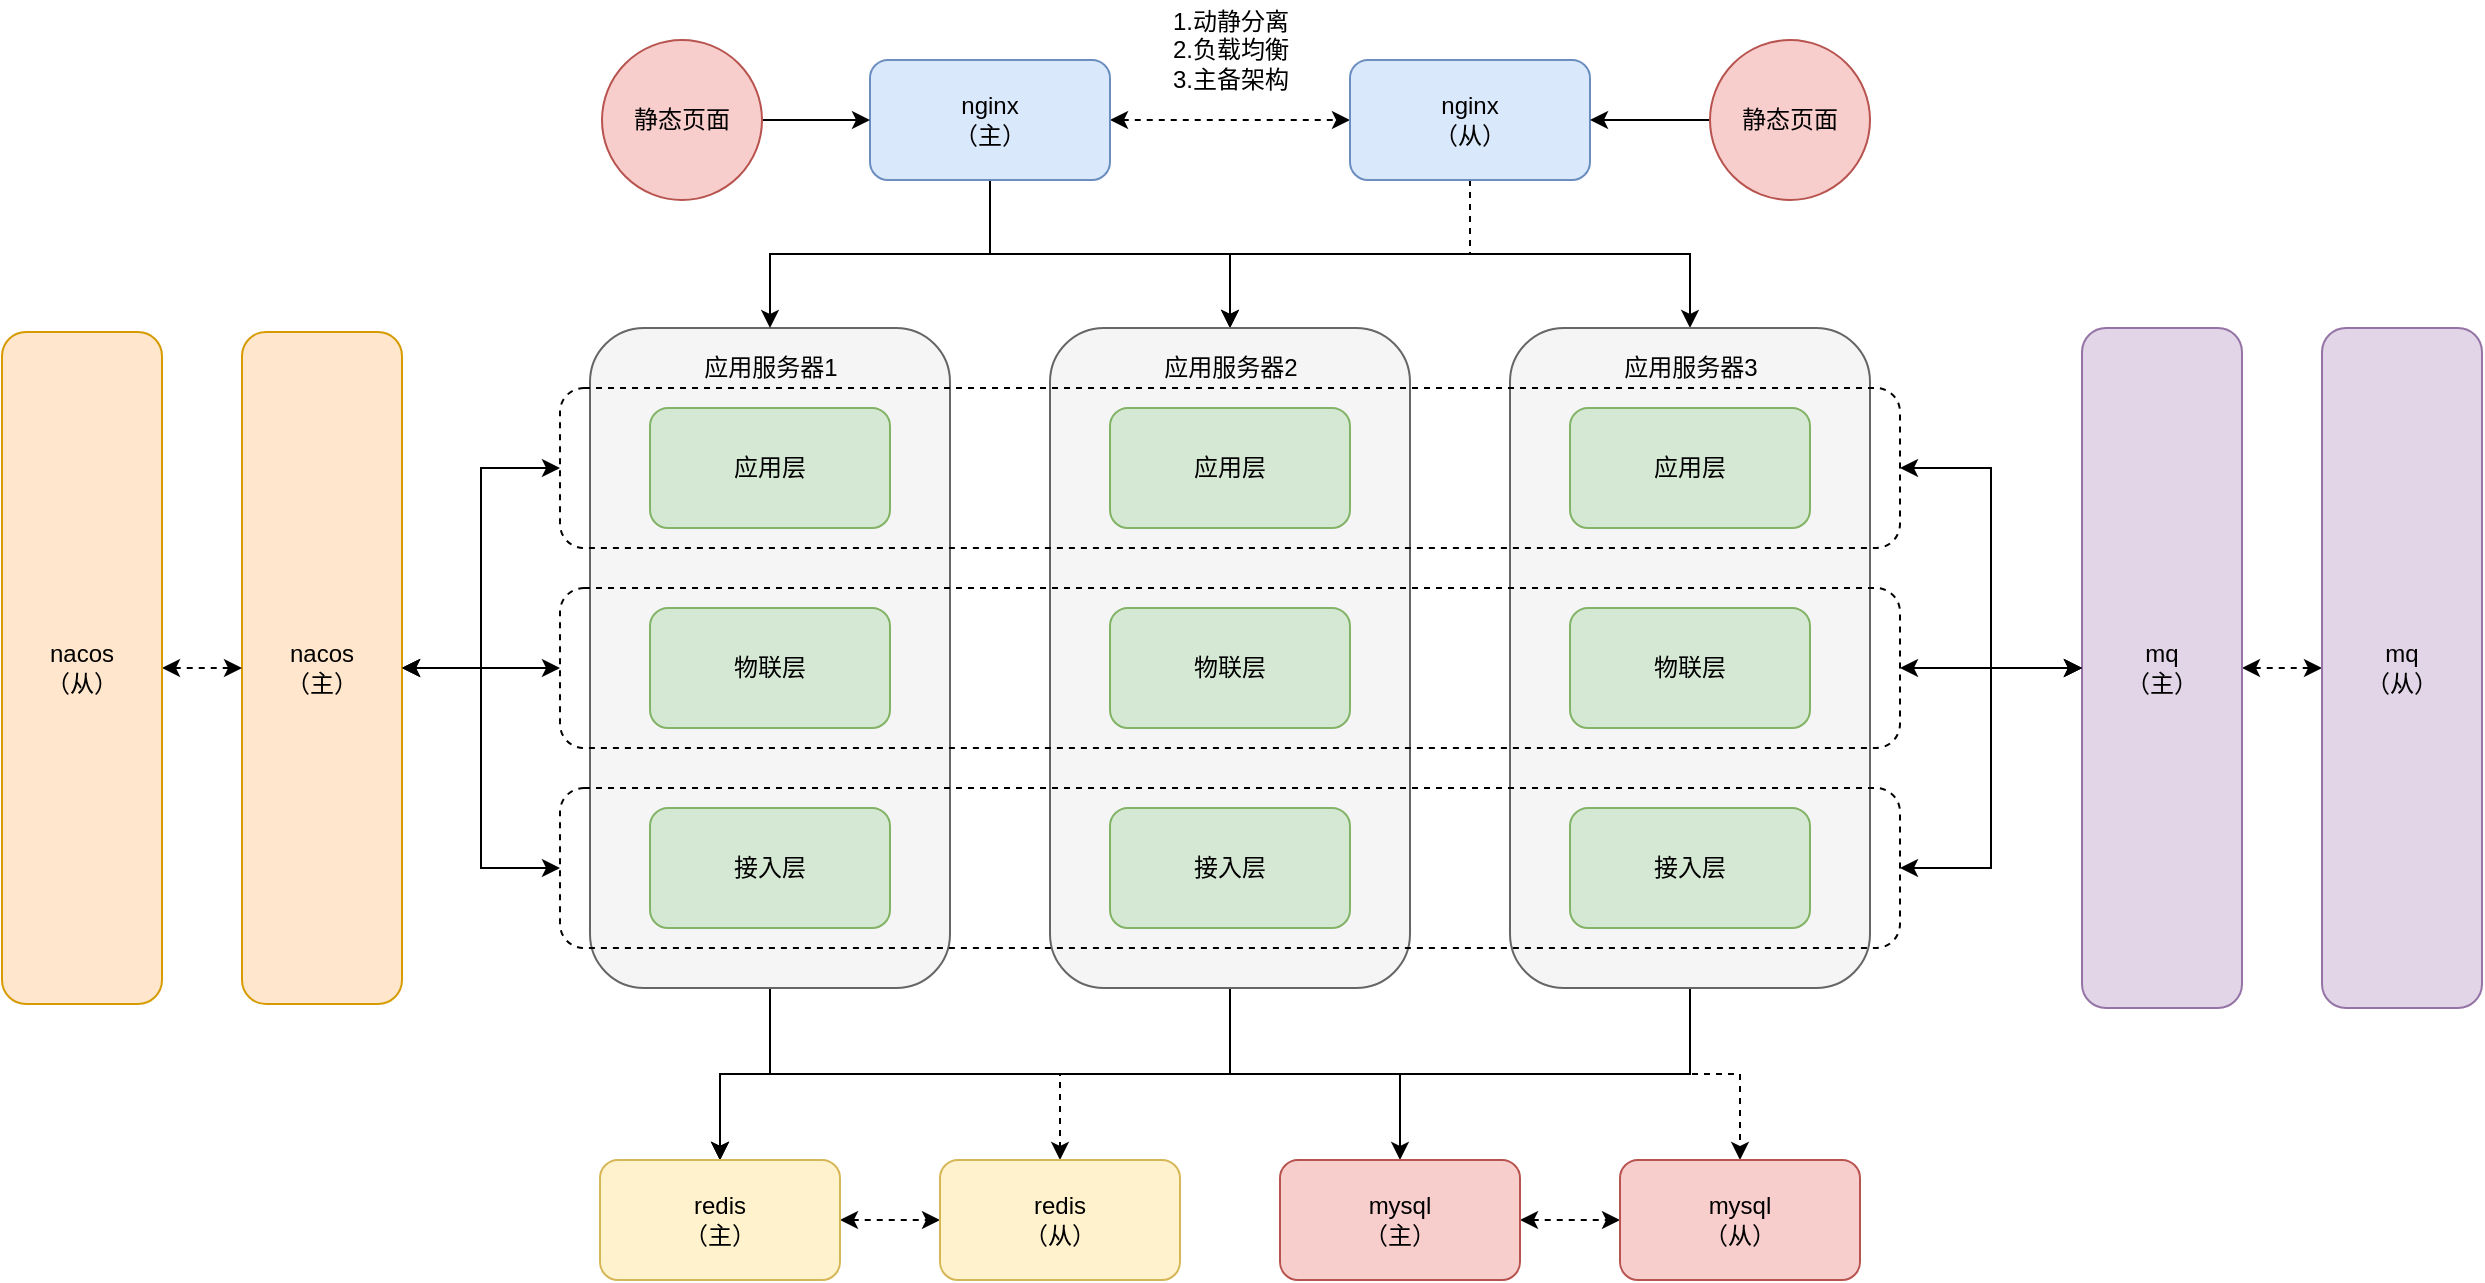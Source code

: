 <mxfile version="16.6.4" type="github"><diagram id="km6wFf1AT1qebZHdLmL9" name="Page-1"><mxGraphModel dx="2249" dy="1931" grid="1" gridSize="10" guides="1" tooltips="1" connect="1" arrows="1" fold="1" page="1" pageScale="1" pageWidth="827" pageHeight="1169" math="0" shadow="0"><root><mxCell id="0"/><mxCell id="1" parent="0"/><mxCell id="Y-z7CQoLXr54bBwh7zb3-25" style="edgeStyle=orthogonalEdgeStyle;rounded=0;orthogonalLoop=1;jettySize=auto;html=1;exitX=0.5;exitY=1;exitDx=0;exitDy=0;startArrow=none;startFill=0;" parent="1" source="euFUrrXmAUIV9GD4DxvM-6" target="Y-z7CQoLXr54bBwh7zb3-9" edge="1"><mxGeometry relative="1" as="geometry"/></mxCell><mxCell id="Y-z7CQoLXr54bBwh7zb3-30" style="edgeStyle=orthogonalEdgeStyle;rounded=0;orthogonalLoop=1;jettySize=auto;html=1;exitX=0.5;exitY=1;exitDx=0;exitDy=0;entryX=0.5;entryY=0;entryDx=0;entryDy=0;startArrow=none;startFill=0;" parent="1" source="euFUrrXmAUIV9GD4DxvM-6" target="Y-z7CQoLXr54bBwh7zb3-11" edge="1"><mxGeometry relative="1" as="geometry"/></mxCell><mxCell id="Y-z7CQoLXr54bBwh7zb3-31" style="edgeStyle=orthogonalEdgeStyle;rounded=0;orthogonalLoop=1;jettySize=auto;html=1;exitX=0.5;exitY=1;exitDx=0;exitDy=0;entryX=0.5;entryY=0;entryDx=0;entryDy=0;startArrow=none;startFill=0;dashed=1;" parent="1" source="euFUrrXmAUIV9GD4DxvM-6" target="Y-z7CQoLXr54bBwh7zb3-12" edge="1"><mxGeometry relative="1" as="geometry"/></mxCell><mxCell id="euFUrrXmAUIV9GD4DxvM-6" value="" style="rounded=1;whiteSpace=wrap;html=1;fillColor=#f5f5f5;fontColor=#333333;strokeColor=#666666;" parent="1" vertex="1"><mxGeometry x="94" y="-836" width="180" height="330" as="geometry"/></mxCell><mxCell id="Y-z7CQoLXr54bBwh7zb3-20" style="edgeStyle=orthogonalEdgeStyle;rounded=0;orthogonalLoop=1;jettySize=auto;html=1;exitX=0.5;exitY=1;exitDx=0;exitDy=0;entryX=0.5;entryY=0;entryDx=0;entryDy=0;" parent="1" source="euFUrrXmAUIV9GD4DxvM-1" target="euFUrrXmAUIV9GD4DxvM-6" edge="1"><mxGeometry relative="1" as="geometry"/></mxCell><mxCell id="Y-z7CQoLXr54bBwh7zb3-21" style="edgeStyle=orthogonalEdgeStyle;rounded=0;orthogonalLoop=1;jettySize=auto;html=1;exitX=0.5;exitY=1;exitDx=0;exitDy=0;entryX=0.5;entryY=0;entryDx=0;entryDy=0;" parent="1" source="euFUrrXmAUIV9GD4DxvM-1" target="Y-z7CQoLXr54bBwh7zb3-1" edge="1"><mxGeometry relative="1" as="geometry"/></mxCell><mxCell id="Y-z7CQoLXr54bBwh7zb3-22" style="edgeStyle=orthogonalEdgeStyle;rounded=0;orthogonalLoop=1;jettySize=auto;html=1;exitX=0.5;exitY=1;exitDx=0;exitDy=0;entryX=0.5;entryY=0;entryDx=0;entryDy=0;" parent="1" source="euFUrrXmAUIV9GD4DxvM-1" target="Y-z7CQoLXr54bBwh7zb3-5" edge="1"><mxGeometry relative="1" as="geometry"/></mxCell><mxCell id="Y-z7CQoLXr54bBwh7zb3-24" style="edgeStyle=orthogonalEdgeStyle;rounded=0;orthogonalLoop=1;jettySize=auto;html=1;exitX=1;exitY=0.5;exitDx=0;exitDy=0;entryX=0;entryY=0.5;entryDx=0;entryDy=0;dashed=1;startArrow=classic;startFill=1;" parent="1" source="euFUrrXmAUIV9GD4DxvM-1" target="euFUrrXmAUIV9GD4DxvM-2" edge="1"><mxGeometry relative="1" as="geometry"/></mxCell><mxCell id="euFUrrXmAUIV9GD4DxvM-1" value="nginx&lt;br&gt;（主）" style="rounded=1;whiteSpace=wrap;html=1;fillColor=#dae8fc;strokeColor=#6c8ebf;" parent="1" vertex="1"><mxGeometry x="234" y="-970" width="120" height="60" as="geometry"/></mxCell><mxCell id="Y-z7CQoLXr54bBwh7zb3-23" style="edgeStyle=orthogonalEdgeStyle;rounded=0;orthogonalLoop=1;jettySize=auto;html=1;exitX=0.5;exitY=1;exitDx=0;exitDy=0;entryX=0.5;entryY=0;entryDx=0;entryDy=0;dashed=1;" parent="1" source="euFUrrXmAUIV9GD4DxvM-2" target="Y-z7CQoLXr54bBwh7zb3-1" edge="1"><mxGeometry relative="1" as="geometry"/></mxCell><mxCell id="euFUrrXmAUIV9GD4DxvM-2" value="nginx&lt;br&gt;（从）" style="rounded=1;whiteSpace=wrap;html=1;fillColor=#dae8fc;strokeColor=#6c8ebf;" parent="1" vertex="1"><mxGeometry x="474" y="-970" width="120" height="60" as="geometry"/></mxCell><mxCell id="euFUrrXmAUIV9GD4DxvM-3" value="应用层" style="rounded=1;whiteSpace=wrap;html=1;fillColor=#d5e8d4;strokeColor=#82b366;" parent="1" vertex="1"><mxGeometry x="124" y="-796" width="120" height="60" as="geometry"/></mxCell><mxCell id="euFUrrXmAUIV9GD4DxvM-4" value="物联层" style="rounded=1;whiteSpace=wrap;html=1;fillColor=#d5e8d4;strokeColor=#82b366;" parent="1" vertex="1"><mxGeometry x="124" y="-696" width="120" height="60" as="geometry"/></mxCell><mxCell id="euFUrrXmAUIV9GD4DxvM-5" value="接入层" style="rounded=1;whiteSpace=wrap;html=1;fillColor=#d5e8d4;strokeColor=#82b366;" parent="1" vertex="1"><mxGeometry x="124" y="-596" width="120" height="60" as="geometry"/></mxCell><mxCell id="Y-z7CQoLXr54bBwh7zb3-26" style="edgeStyle=orthogonalEdgeStyle;rounded=0;orthogonalLoop=1;jettySize=auto;html=1;exitX=0.5;exitY=1;exitDx=0;exitDy=0;entryX=0.5;entryY=0;entryDx=0;entryDy=0;startArrow=none;startFill=0;" parent="1" source="Y-z7CQoLXr54bBwh7zb3-1" target="Y-z7CQoLXr54bBwh7zb3-9" edge="1"><mxGeometry relative="1" as="geometry"/></mxCell><mxCell id="Y-z7CQoLXr54bBwh7zb3-29" style="edgeStyle=orthogonalEdgeStyle;rounded=0;orthogonalLoop=1;jettySize=auto;html=1;exitX=0.5;exitY=1;exitDx=0;exitDy=0;entryX=0.5;entryY=0;entryDx=0;entryDy=0;startArrow=none;startFill=0;dashed=1;" parent="1" source="Y-z7CQoLXr54bBwh7zb3-1" target="Y-z7CQoLXr54bBwh7zb3-10" edge="1"><mxGeometry relative="1" as="geometry"/></mxCell><mxCell id="Y-z7CQoLXr54bBwh7zb3-1" value="" style="rounded=1;whiteSpace=wrap;html=1;fillColor=#f5f5f5;fontColor=#333333;strokeColor=#666666;" parent="1" vertex="1"><mxGeometry x="324" y="-836" width="180" height="330" as="geometry"/></mxCell><mxCell id="Y-z7CQoLXr54bBwh7zb3-2" value="应用层" style="rounded=1;whiteSpace=wrap;html=1;fillColor=#d5e8d4;strokeColor=#82b366;" parent="1" vertex="1"><mxGeometry x="354" y="-796" width="120" height="60" as="geometry"/></mxCell><mxCell id="Y-z7CQoLXr54bBwh7zb3-3" value="物联层" style="rounded=1;whiteSpace=wrap;html=1;fillColor=#d5e8d4;strokeColor=#82b366;" parent="1" vertex="1"><mxGeometry x="354" y="-696" width="120" height="60" as="geometry"/></mxCell><mxCell id="Y-z7CQoLXr54bBwh7zb3-4" value="接入层" style="rounded=1;whiteSpace=wrap;html=1;fillColor=#d5e8d4;strokeColor=#82b366;" parent="1" vertex="1"><mxGeometry x="354" y="-596" width="120" height="60" as="geometry"/></mxCell><mxCell id="Y-z7CQoLXr54bBwh7zb3-28" style="edgeStyle=orthogonalEdgeStyle;rounded=0;orthogonalLoop=1;jettySize=auto;html=1;exitX=0.5;exitY=1;exitDx=0;exitDy=0;entryX=0.5;entryY=0;entryDx=0;entryDy=0;startArrow=none;startFill=0;" parent="1" source="Y-z7CQoLXr54bBwh7zb3-5" target="Y-z7CQoLXr54bBwh7zb3-9" edge="1"><mxGeometry relative="1" as="geometry"/></mxCell><mxCell id="Y-z7CQoLXr54bBwh7zb3-5" value="" style="rounded=1;whiteSpace=wrap;html=1;fillColor=#f5f5f5;fontColor=#333333;strokeColor=#666666;" parent="1" vertex="1"><mxGeometry x="554" y="-836" width="180" height="330" as="geometry"/></mxCell><mxCell id="Y-z7CQoLXr54bBwh7zb3-6" value="应用层" style="rounded=1;whiteSpace=wrap;html=1;fillColor=#d5e8d4;strokeColor=#82b366;" parent="1" vertex="1"><mxGeometry x="584" y="-796" width="120" height="60" as="geometry"/></mxCell><mxCell id="Y-z7CQoLXr54bBwh7zb3-7" value="物联层" style="rounded=1;whiteSpace=wrap;html=1;fillColor=#d5e8d4;strokeColor=#82b366;" parent="1" vertex="1"><mxGeometry x="584" y="-696" width="120" height="60" as="geometry"/></mxCell><mxCell id="Y-z7CQoLXr54bBwh7zb3-8" value="接入层" style="rounded=1;whiteSpace=wrap;html=1;fillColor=#d5e8d4;strokeColor=#82b366;" parent="1" vertex="1"><mxGeometry x="584" y="-596" width="120" height="60" as="geometry"/></mxCell><mxCell id="Y-z7CQoLXr54bBwh7zb3-32" style="edgeStyle=orthogonalEdgeStyle;rounded=0;orthogonalLoop=1;jettySize=auto;html=1;exitX=1;exitY=0.5;exitDx=0;exitDy=0;entryX=0;entryY=0.5;entryDx=0;entryDy=0;dashed=1;startArrow=classic;startFill=1;" parent="1" source="Y-z7CQoLXr54bBwh7zb3-9" target="Y-z7CQoLXr54bBwh7zb3-10" edge="1"><mxGeometry relative="1" as="geometry"/></mxCell><mxCell id="Y-z7CQoLXr54bBwh7zb3-9" value="redis&lt;br&gt;（主）" style="rounded=1;whiteSpace=wrap;html=1;fillColor=#fff2cc;strokeColor=#d6b656;" parent="1" vertex="1"><mxGeometry x="99" y="-420" width="120" height="60" as="geometry"/></mxCell><mxCell id="Y-z7CQoLXr54bBwh7zb3-10" value="redis&lt;br&gt;（从）" style="rounded=1;whiteSpace=wrap;html=1;fillColor=#fff2cc;strokeColor=#d6b656;" parent="1" vertex="1"><mxGeometry x="269" y="-420" width="120" height="60" as="geometry"/></mxCell><mxCell id="Y-z7CQoLXr54bBwh7zb3-33" style="edgeStyle=orthogonalEdgeStyle;rounded=0;orthogonalLoop=1;jettySize=auto;html=1;exitX=1;exitY=0.5;exitDx=0;exitDy=0;entryX=0;entryY=0.5;entryDx=0;entryDy=0;dashed=1;startArrow=classic;startFill=1;" parent="1" source="Y-z7CQoLXr54bBwh7zb3-11" target="Y-z7CQoLXr54bBwh7zb3-12" edge="1"><mxGeometry relative="1" as="geometry"/></mxCell><mxCell id="Y-z7CQoLXr54bBwh7zb3-11" value="mysql&lt;br&gt;（主）" style="rounded=1;whiteSpace=wrap;html=1;fillColor=#f8cecc;strokeColor=#b85450;" parent="1" vertex="1"><mxGeometry x="439" y="-420" width="120" height="60" as="geometry"/></mxCell><mxCell id="Y-z7CQoLXr54bBwh7zb3-12" value="mysql&lt;br&gt;（从）" style="rounded=1;whiteSpace=wrap;html=1;fillColor=#f8cecc;strokeColor=#b85450;" parent="1" vertex="1"><mxGeometry x="609" y="-420" width="120" height="60" as="geometry"/></mxCell><mxCell id="Y-z7CQoLXr54bBwh7zb3-44" style="edgeStyle=orthogonalEdgeStyle;rounded=0;orthogonalLoop=1;jettySize=auto;html=1;exitX=1;exitY=0.5;exitDx=0;exitDy=0;startArrow=classic;startFill=1;" parent="1" source="Y-z7CQoLXr54bBwh7zb3-13" target="Y-z7CQoLXr54bBwh7zb3-18" edge="1"><mxGeometry relative="1" as="geometry"/></mxCell><mxCell id="Y-z7CQoLXr54bBwh7zb3-13" value="nacos&lt;br&gt;（主）" style="rounded=1;whiteSpace=wrap;html=1;fillColor=#ffe6cc;strokeColor=#d79b00;" parent="1" vertex="1"><mxGeometry x="-80" y="-834" width="80" height="336" as="geometry"/></mxCell><mxCell id="Y-z7CQoLXr54bBwh7zb3-43" style="edgeStyle=orthogonalEdgeStyle;rounded=0;orthogonalLoop=1;jettySize=auto;html=1;exitX=1;exitY=0.5;exitDx=0;exitDy=0;startArrow=classic;startFill=1;dashed=1;" parent="1" source="Y-z7CQoLXr54bBwh7zb3-16" target="Y-z7CQoLXr54bBwh7zb3-42" edge="1"><mxGeometry relative="1" as="geometry"/></mxCell><mxCell id="Y-z7CQoLXr54bBwh7zb3-16" value="mq&lt;br&gt;（主）" style="rounded=1;whiteSpace=wrap;html=1;fillColor=#e1d5e7;strokeColor=#9673a6;" parent="1" vertex="1"><mxGeometry x="840" y="-836" width="80" height="340" as="geometry"/></mxCell><mxCell id="Y-z7CQoLXr54bBwh7zb3-38" style="edgeStyle=orthogonalEdgeStyle;rounded=0;orthogonalLoop=1;jettySize=auto;html=1;exitX=1;exitY=0.5;exitDx=0;exitDy=0;startArrow=classic;startFill=1;" parent="1" source="Y-z7CQoLXr54bBwh7zb3-17" target="Y-z7CQoLXr54bBwh7zb3-16" edge="1"><mxGeometry relative="1" as="geometry"/></mxCell><mxCell id="Y-z7CQoLXr54bBwh7zb3-45" style="edgeStyle=orthogonalEdgeStyle;rounded=0;orthogonalLoop=1;jettySize=auto;html=1;exitX=0;exitY=0.5;exitDx=0;exitDy=0;entryX=1;entryY=0.5;entryDx=0;entryDy=0;startArrow=classic;startFill=1;" parent="1" source="Y-z7CQoLXr54bBwh7zb3-17" target="Y-z7CQoLXr54bBwh7zb3-13" edge="1"><mxGeometry relative="1" as="geometry"/></mxCell><mxCell id="Y-z7CQoLXr54bBwh7zb3-17" value="" style="rounded=1;whiteSpace=wrap;html=1;fillColor=none;dashed=1;" parent="1" vertex="1"><mxGeometry x="79" y="-806" width="670" height="80" as="geometry"/></mxCell><mxCell id="Y-z7CQoLXr54bBwh7zb3-39" style="edgeStyle=orthogonalEdgeStyle;rounded=0;orthogonalLoop=1;jettySize=auto;html=1;exitX=1;exitY=0.5;exitDx=0;exitDy=0;startArrow=classic;startFill=1;" parent="1" source="Y-z7CQoLXr54bBwh7zb3-18" target="Y-z7CQoLXr54bBwh7zb3-16" edge="1"><mxGeometry relative="1" as="geometry"/></mxCell><mxCell id="Y-z7CQoLXr54bBwh7zb3-18" value="" style="rounded=1;whiteSpace=wrap;html=1;fillColor=none;dashed=1;" parent="1" vertex="1"><mxGeometry x="79" y="-706" width="670" height="80" as="geometry"/></mxCell><mxCell id="Y-z7CQoLXr54bBwh7zb3-41" style="edgeStyle=orthogonalEdgeStyle;rounded=0;orthogonalLoop=1;jettySize=auto;html=1;exitX=1;exitY=0.5;exitDx=0;exitDy=0;entryX=0;entryY=0.5;entryDx=0;entryDy=0;startArrow=classic;startFill=1;" parent="1" source="Y-z7CQoLXr54bBwh7zb3-19" target="Y-z7CQoLXr54bBwh7zb3-16" edge="1"><mxGeometry relative="1" as="geometry"/></mxCell><mxCell id="Y-z7CQoLXr54bBwh7zb3-47" style="edgeStyle=orthogonalEdgeStyle;rounded=0;orthogonalLoop=1;jettySize=auto;html=1;exitX=0;exitY=0.5;exitDx=0;exitDy=0;entryX=1;entryY=0.5;entryDx=0;entryDy=0;startArrow=classic;startFill=1;" parent="1" source="Y-z7CQoLXr54bBwh7zb3-19" target="Y-z7CQoLXr54bBwh7zb3-13" edge="1"><mxGeometry relative="1" as="geometry"/></mxCell><mxCell id="Y-z7CQoLXr54bBwh7zb3-19" value="" style="rounded=1;whiteSpace=wrap;html=1;fillColor=none;dashed=1;" parent="1" vertex="1"><mxGeometry x="79" y="-606" width="670" height="80" as="geometry"/></mxCell><mxCell id="Y-z7CQoLXr54bBwh7zb3-42" value="mq&lt;br&gt;（从）" style="rounded=1;whiteSpace=wrap;html=1;fillColor=#e1d5e7;strokeColor=#9673a6;" parent="1" vertex="1"><mxGeometry x="960" y="-836" width="80" height="340" as="geometry"/></mxCell><mxCell id="Y-z7CQoLXr54bBwh7zb3-49" style="edgeStyle=orthogonalEdgeStyle;rounded=0;orthogonalLoop=1;jettySize=auto;html=1;exitX=1;exitY=0.5;exitDx=0;exitDy=0;entryX=0;entryY=0.5;entryDx=0;entryDy=0;startArrow=classic;startFill=1;dashed=1;" parent="1" source="Y-z7CQoLXr54bBwh7zb3-48" target="Y-z7CQoLXr54bBwh7zb3-13" edge="1"><mxGeometry relative="1" as="geometry"/></mxCell><mxCell id="Y-z7CQoLXr54bBwh7zb3-48" value="nacos&lt;br&gt;（从）" style="rounded=1;whiteSpace=wrap;html=1;fillColor=#ffe6cc;strokeColor=#d79b00;" parent="1" vertex="1"><mxGeometry x="-200" y="-834" width="80" height="336" as="geometry"/></mxCell><mxCell id="Y-z7CQoLXr54bBwh7zb3-50" value="应用服务器1" style="text;html=1;align=center;verticalAlign=middle;resizable=0;points=[];autosize=1;strokeColor=none;fillColor=none;" parent="1" vertex="1"><mxGeometry x="144" y="-826" width="80" height="20" as="geometry"/></mxCell><mxCell id="Y-z7CQoLXr54bBwh7zb3-51" value="应用服务器3" style="text;html=1;align=center;verticalAlign=middle;resizable=0;points=[];autosize=1;strokeColor=none;fillColor=none;" parent="1" vertex="1"><mxGeometry x="604" y="-826" width="80" height="20" as="geometry"/></mxCell><mxCell id="Y-z7CQoLXr54bBwh7zb3-52" value="应用服务器2" style="text;html=1;align=center;verticalAlign=middle;resizable=0;points=[];autosize=1;strokeColor=none;fillColor=none;" parent="1" vertex="1"><mxGeometry x="374" y="-826" width="80" height="20" as="geometry"/></mxCell><mxCell id="Y-z7CQoLXr54bBwh7zb3-54" style="edgeStyle=orthogonalEdgeStyle;rounded=0;orthogonalLoop=1;jettySize=auto;html=1;exitX=1;exitY=0.5;exitDx=0;exitDy=0;entryX=0;entryY=0.5;entryDx=0;entryDy=0;startArrow=none;startFill=0;" parent="1" source="Y-z7CQoLXr54bBwh7zb3-53" target="euFUrrXmAUIV9GD4DxvM-1" edge="1"><mxGeometry relative="1" as="geometry"/></mxCell><mxCell id="Y-z7CQoLXr54bBwh7zb3-53" value="静态页面" style="ellipse;whiteSpace=wrap;html=1;aspect=fixed;fillColor=#f8cecc;strokeColor=#b85450;" parent="1" vertex="1"><mxGeometry x="100" y="-980" width="80" height="80" as="geometry"/></mxCell><mxCell id="Y-z7CQoLXr54bBwh7zb3-56" style="edgeStyle=orthogonalEdgeStyle;rounded=0;orthogonalLoop=1;jettySize=auto;html=1;exitX=0;exitY=0.5;exitDx=0;exitDy=0;entryX=1;entryY=0.5;entryDx=0;entryDy=0;startArrow=none;startFill=0;" parent="1" source="Y-z7CQoLXr54bBwh7zb3-55" target="euFUrrXmAUIV9GD4DxvM-2" edge="1"><mxGeometry relative="1" as="geometry"/></mxCell><mxCell id="Y-z7CQoLXr54bBwh7zb3-55" value="静态页面" style="ellipse;whiteSpace=wrap;html=1;aspect=fixed;fillColor=#f8cecc;strokeColor=#b85450;" parent="1" vertex="1"><mxGeometry x="654" y="-980" width="80" height="80" as="geometry"/></mxCell><mxCell id="Y-z7CQoLXr54bBwh7zb3-57" value="1.动静分离&lt;br&gt;2.负载均衡&lt;br&gt;3.主备架构" style="text;html=1;align=center;verticalAlign=middle;resizable=0;points=[];autosize=1;strokeColor=none;fillColor=none;" parent="1" vertex="1"><mxGeometry x="379" y="-1000" width="70" height="50" as="geometry"/></mxCell></root></mxGraphModel></diagram></mxfile>